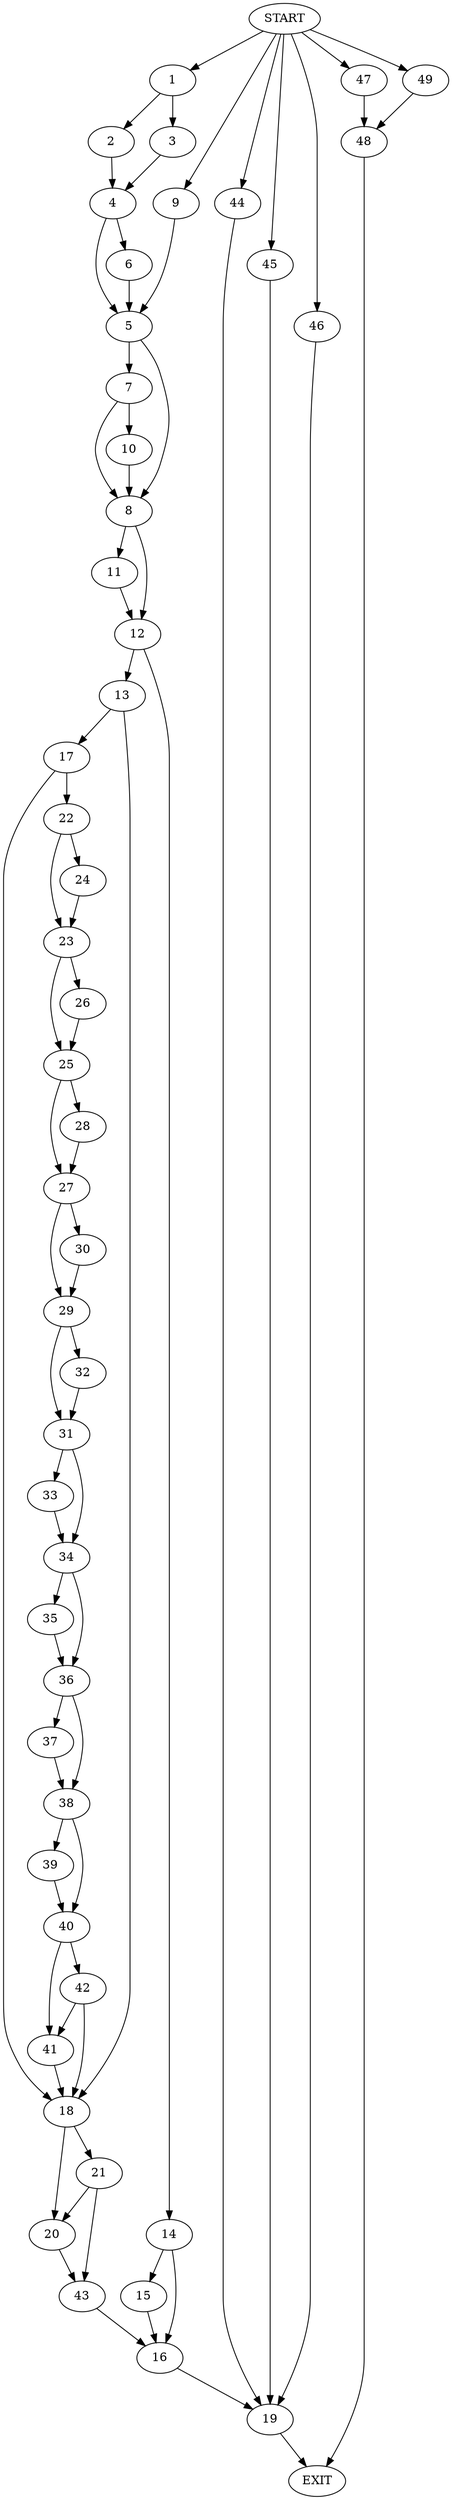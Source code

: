 digraph {
0 [label="START"]
50 [label="EXIT"]
0 -> 1
1 -> 2
1 -> 3
3 -> 4
2 -> 4
4 -> 5
4 -> 6
6 -> 5
5 -> 7
5 -> 8
0 -> 9
9 -> 5
7 -> 8
7 -> 10
8 -> 11
8 -> 12
10 -> 8
11 -> 12
12 -> 13
12 -> 14
14 -> 15
14 -> 16
13 -> 17
13 -> 18
16 -> 19
15 -> 16
18 -> 20
18 -> 21
17 -> 18
17 -> 22
22 -> 23
22 -> 24
23 -> 25
23 -> 26
24 -> 23
25 -> 27
25 -> 28
26 -> 25
27 -> 29
27 -> 30
28 -> 27
30 -> 29
29 -> 31
29 -> 32
31 -> 33
31 -> 34
32 -> 31
33 -> 34
34 -> 35
34 -> 36
35 -> 36
36 -> 37
36 -> 38
37 -> 38
38 -> 39
38 -> 40
39 -> 40
40 -> 41
40 -> 42
41 -> 18
42 -> 41
42 -> 18
20 -> 43
21 -> 20
21 -> 43
43 -> 16
19 -> 50
0 -> 44
44 -> 19
0 -> 45
45 -> 19
0 -> 46
46 -> 19
0 -> 47
47 -> 48
48 -> 50
0 -> 49
49 -> 48
}
